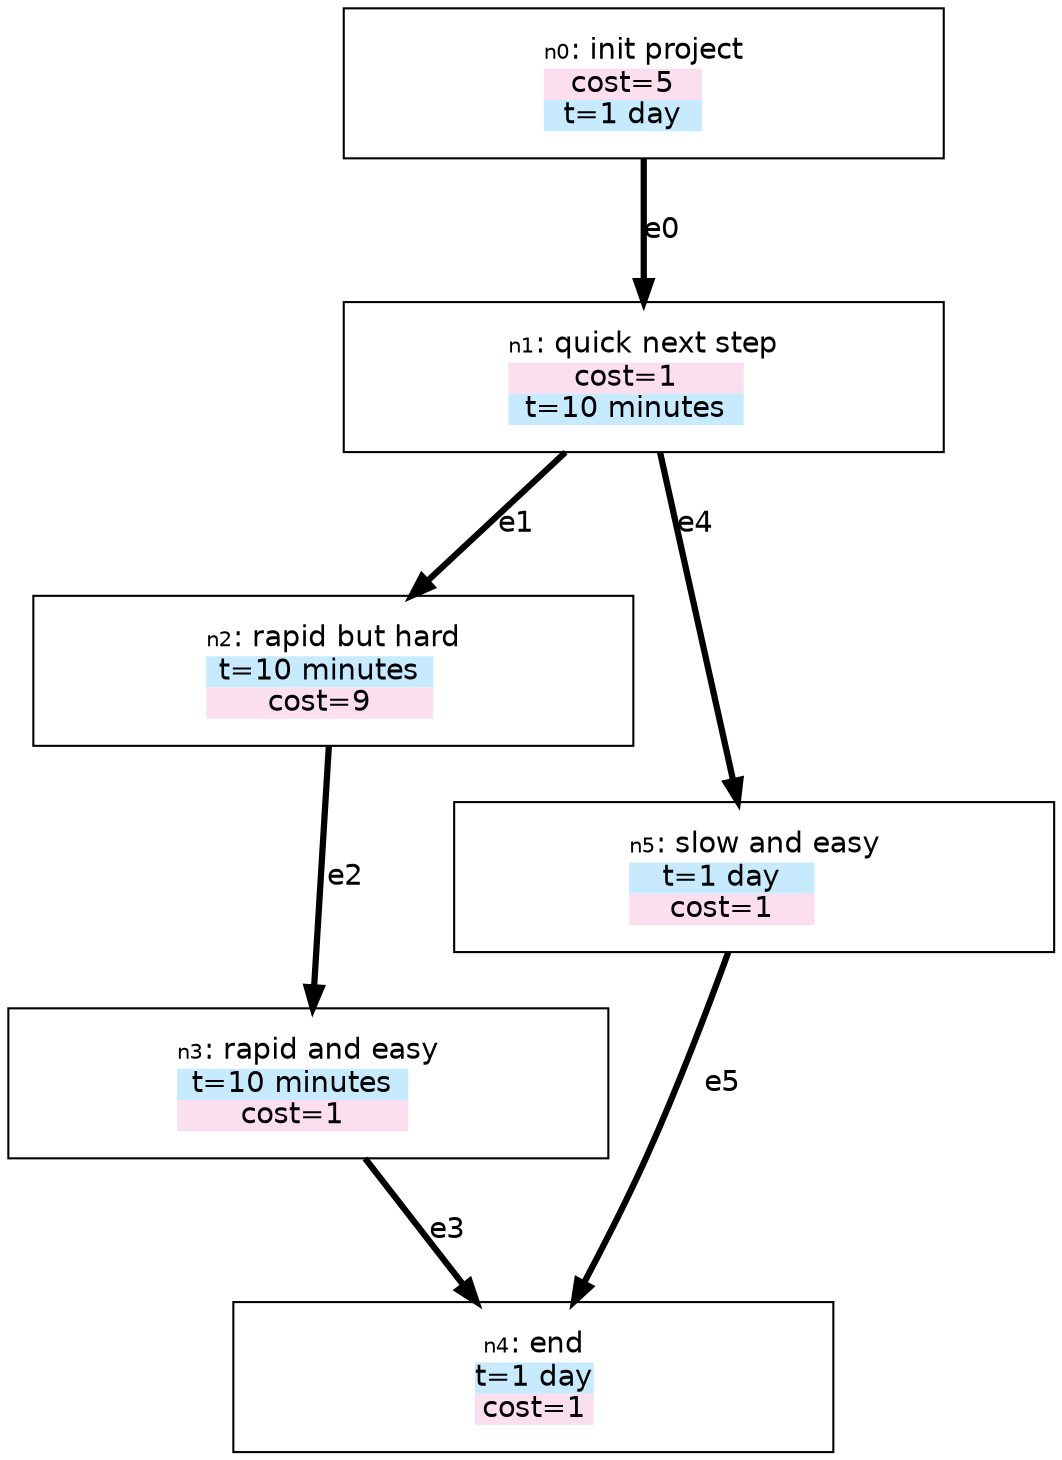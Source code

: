 digraph {

    graph [fontname = "helvetica" rankdir="TB" ranksep=0.75 nodesep=0.5];
    node [fontname = "helvetica" shape = "box" width=2.5 style=filled];
    edge [fontname = "helvetica" penwidth=3 color="#000000"];

    n0 [width=4 height=1 label=< <TABLE BORDER="0" CELLPADDING="0" CELLSPACING="0">
    <TR>
        <TD COLSPAN="2"><FONT POINT-SIZE="10">n0</FONT>: init project</TD>
    </TR>
    
        
           <TR>
<TD BGCOLOR="#FCDFEF"><FONT COLOR="#000000">cost=5</FONT></TD>
</TR>
        
           <TR>
<TD BGCOLOR="#C7EAFF"><FONT COLOR="#000000">t=1 day</FONT></TD>
</TR>
        
    
   </TABLE>
> fillcolor="#FFFFFF"]
    n1 [width=4 height=1 label=< <TABLE BORDER="0" CELLPADDING="0" CELLSPACING="0">
    <TR>
        <TD COLSPAN="2"><FONT POINT-SIZE="10">n1</FONT>: quick next step</TD>
    </TR>
    
        
           <TR>
<TD BGCOLOR="#FCDFEF"><FONT COLOR="#000000">cost=1</FONT></TD>
</TR>
        
           <TR>
<TD BGCOLOR="#C7EAFF"><FONT COLOR="#000000">t=10 minutes</FONT></TD>
</TR>
        
    
   </TABLE>
> fillcolor="#FFFFFF"]
    n2 [width=4 height=1 label=< <TABLE BORDER="0" CELLPADDING="0" CELLSPACING="0">
    <TR>
        <TD COLSPAN="2"><FONT POINT-SIZE="10">n2</FONT>: rapid but hard</TD>
    </TR>
    
        
           <TR>
<TD BGCOLOR="#C7EAFF"><FONT COLOR="#000000">t=10 minutes</FONT></TD>
</TR>
        
           <TR>
<TD BGCOLOR="#FCDFEF"><FONT COLOR="#000000">cost=9</FONT></TD>
</TR>
        
    
   </TABLE>
> fillcolor="#FFFFFF"]
    n3 [width=4 height=1 label=< <TABLE BORDER="0" CELLPADDING="0" CELLSPACING="0">
    <TR>
        <TD COLSPAN="2"><FONT POINT-SIZE="10">n3</FONT>: rapid and easy</TD>
    </TR>
    
        
           <TR>
<TD BGCOLOR="#C7EAFF"><FONT COLOR="#000000">t=10 minutes</FONT></TD>
</TR>
        
           <TR>
<TD BGCOLOR="#FCDFEF"><FONT COLOR="#000000">cost=1</FONT></TD>
</TR>
        
    
   </TABLE>
> fillcolor="#FFFFFF"]
    n4 [width=4 height=1 label=< <TABLE BORDER="0" CELLPADDING="0" CELLSPACING="0">
    <TR>
        <TD COLSPAN="2"><FONT POINT-SIZE="10">n4</FONT>: end</TD>
    </TR>
    
        
           <TR>
<TD BGCOLOR="#C7EAFF"><FONT COLOR="#000000">t=1 day</FONT></TD>
</TR>
        
           <TR>
<TD BGCOLOR="#FCDFEF"><FONT COLOR="#000000">cost=1</FONT></TD>
</TR>
        
    
   </TABLE>
> fillcolor="#FFFFFF"]
    n5 [width=4 height=1 label=< <TABLE BORDER="0" CELLPADDING="0" CELLSPACING="0">
    <TR>
        <TD COLSPAN="2"><FONT POINT-SIZE="10">n5</FONT>: slow and easy</TD>
    </TR>
    
        
           <TR>
<TD BGCOLOR="#C7EAFF"><FONT COLOR="#000000">t=1 day</FONT></TD>
</TR>
        
           <TR>
<TD BGCOLOR="#FCDFEF"><FONT COLOR="#000000">cost=1</FONT></TD>
</TR>
        
    
   </TABLE>
> fillcolor="#FFFFFF"]

    "n0" -> "n1" [label="e0"];
    "n1" -> "n2" [label="e1"];
    "n2" -> "n3" [label="e2"];
    "n3" -> "n4" [label="e3"];
    "n1" -> "n5" [label="e4"];
    "n5" -> "n4" [label="e5"];

}